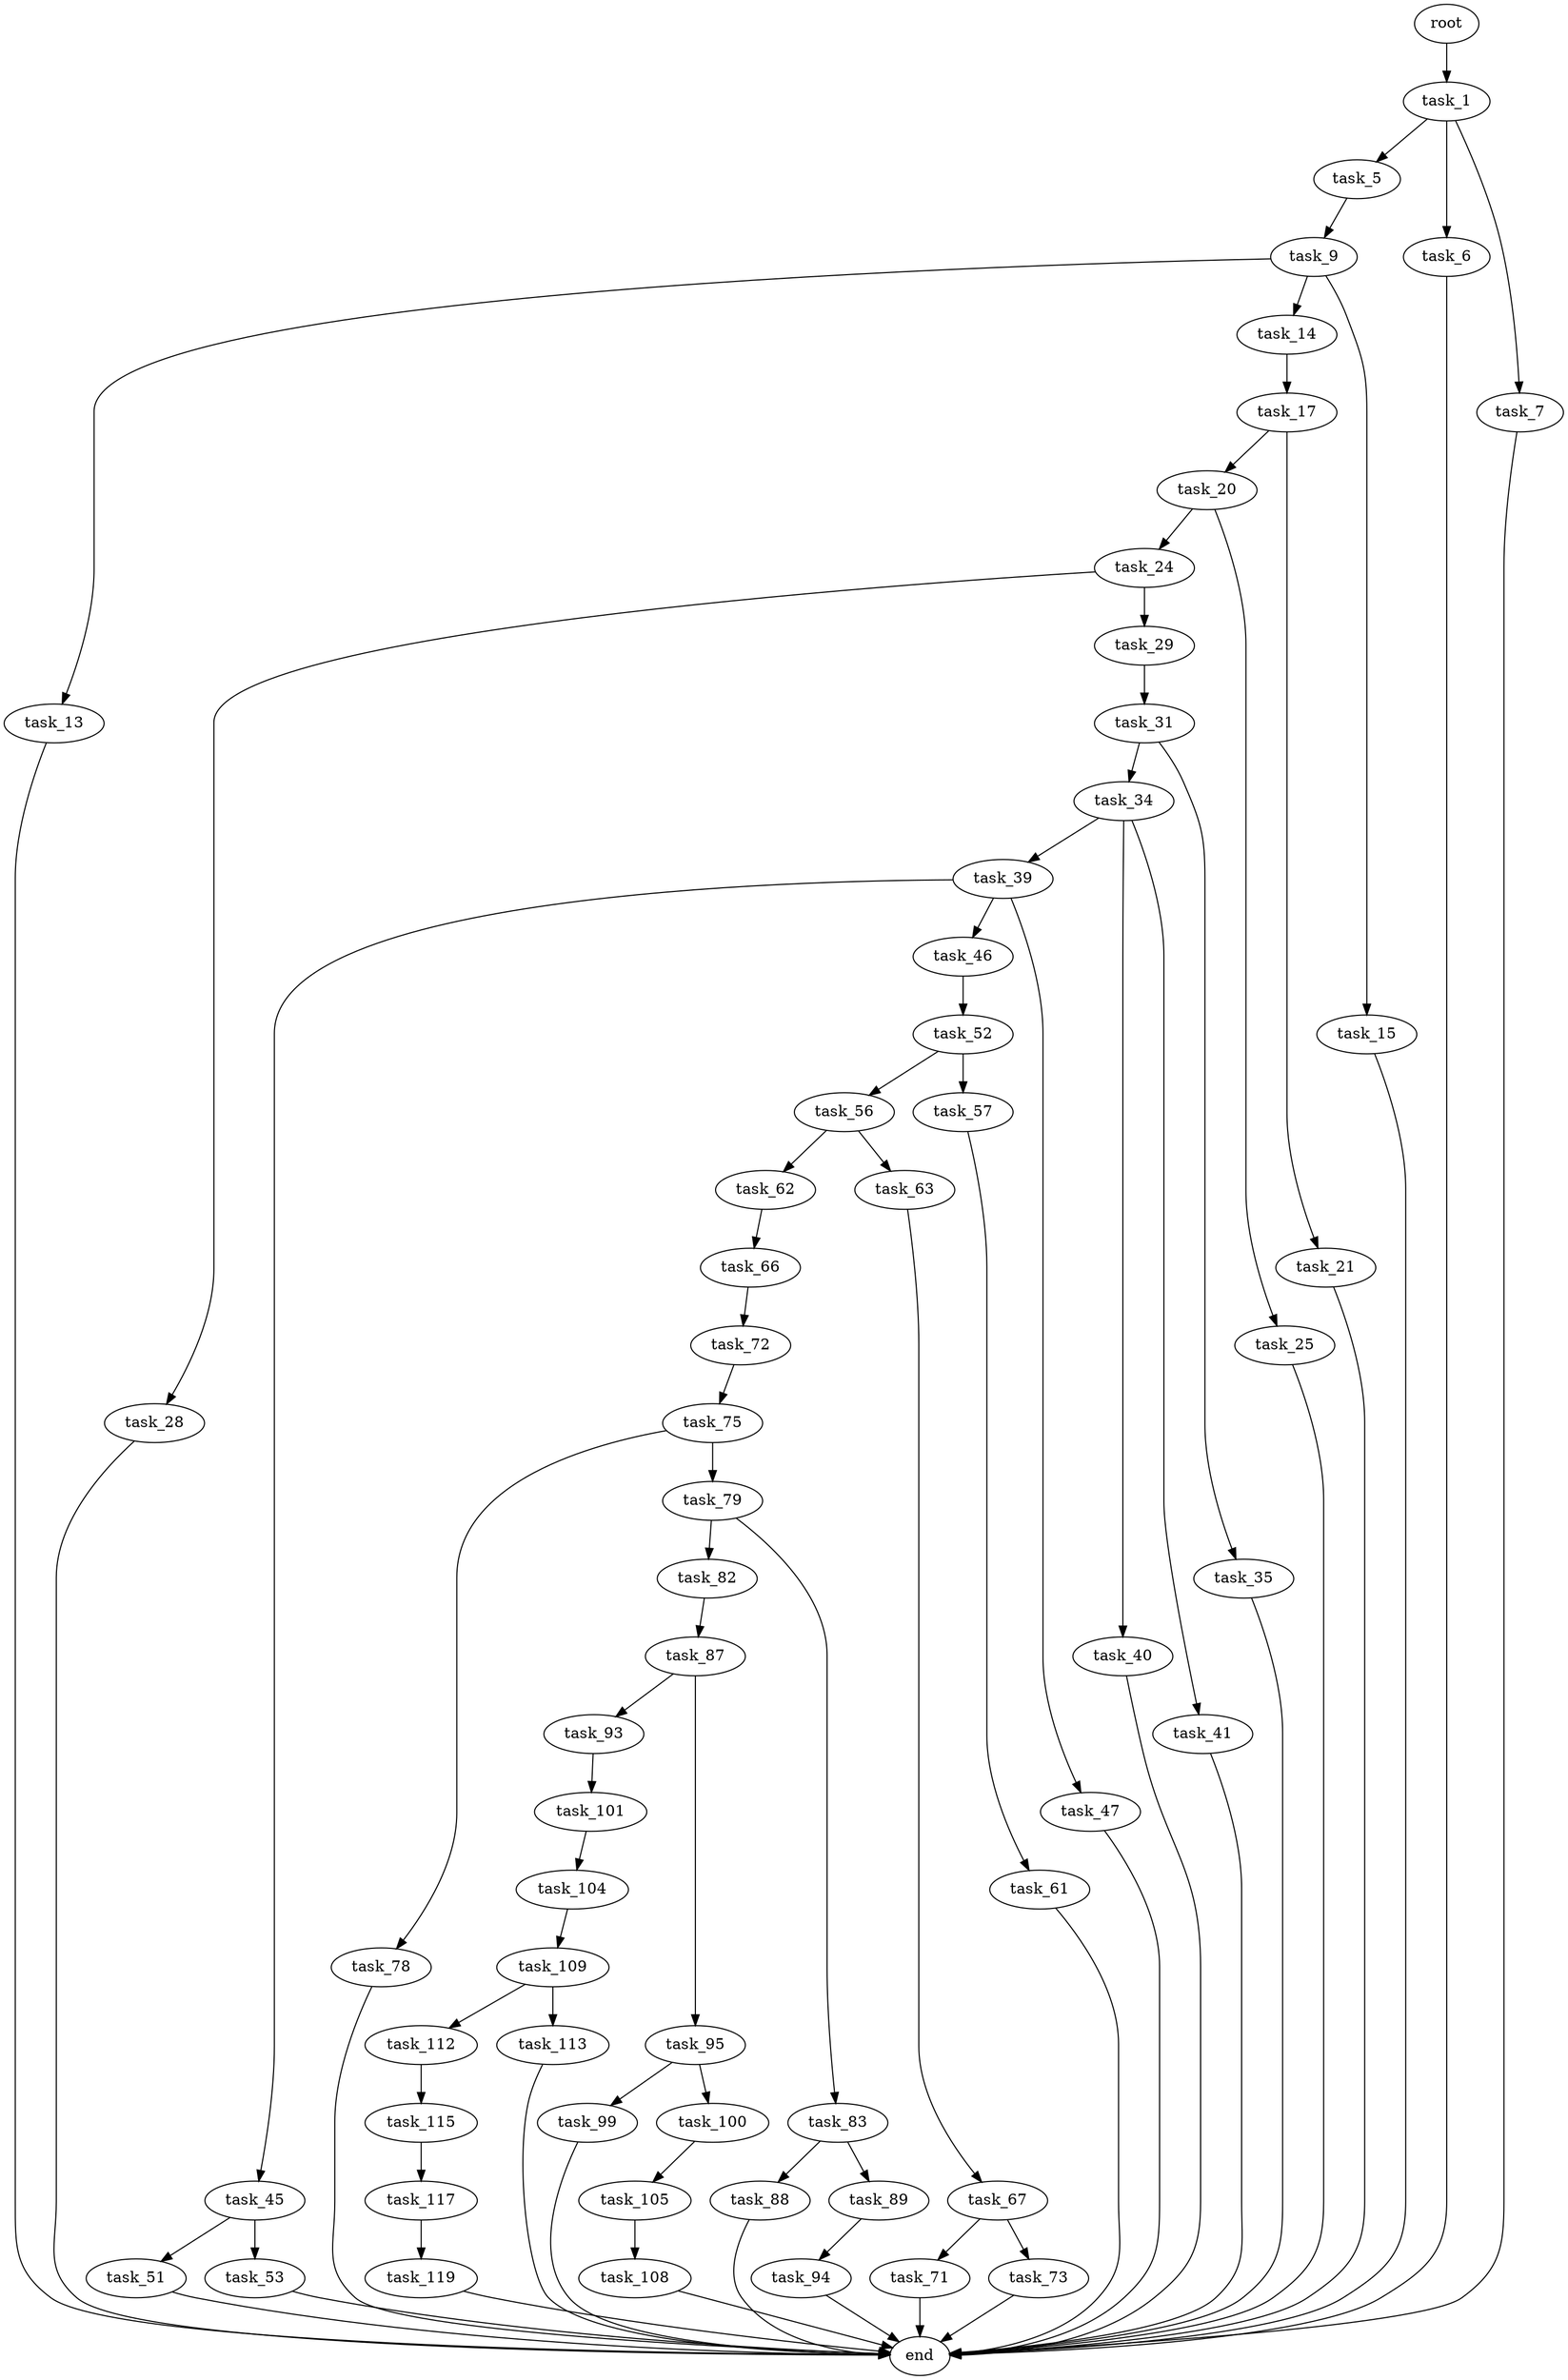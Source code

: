 digraph G {
  root [size="0.000000"];
  task_1 [size="8589934592.000000"];
  task_5 [size="343095532319.000000"];
  task_6 [size="28991029248.000000"];
  task_7 [size="12764302876.000000"];
  task_9 [size="31736115030.000000"];
  end [size="0.000000"];
  task_13 [size="309978976110.000000"];
  task_14 [size="3604094891.000000"];
  task_15 [size="523452058688.000000"];
  task_17 [size="183597839391.000000"];
  task_20 [size="3552987534.000000"];
  task_21 [size="1073741824000.000000"];
  task_24 [size="1345853850.000000"];
  task_25 [size="549755813888.000000"];
  task_28 [size="231928233984.000000"];
  task_29 [size="22626839573.000000"];
  task_31 [size="1073741824000.000000"];
  task_34 [size="231928233984.000000"];
  task_35 [size="282928973875.000000"];
  task_39 [size="4509713946.000000"];
  task_40 [size="8589934592.000000"];
  task_41 [size="17510673922.000000"];
  task_45 [size="602435984035.000000"];
  task_46 [size="112341830604.000000"];
  task_47 [size="782024866234.000000"];
  task_51 [size="542627098711.000000"];
  task_53 [size="467254968781.000000"];
  task_52 [size="8608024957.000000"];
  task_56 [size="4983989830.000000"];
  task_57 [size="782757789696.000000"];
  task_62 [size="624098172.000000"];
  task_63 [size="1073741824000.000000"];
  task_61 [size="231928233984.000000"];
  task_66 [size="33199187925.000000"];
  task_67 [size="782757789696.000000"];
  task_72 [size="782757789696.000000"];
  task_71 [size="11457784162.000000"];
  task_73 [size="368293445632.000000"];
  task_75 [size="4493090864.000000"];
  task_78 [size="549755813888.000000"];
  task_79 [size="19111452449.000000"];
  task_82 [size="8589934592.000000"];
  task_83 [size="153177207969.000000"];
  task_87 [size="782757789696.000000"];
  task_88 [size="6501629552.000000"];
  task_89 [size="1073741824000.000000"];
  task_93 [size="37880412550.000000"];
  task_95 [size="368293445632.000000"];
  task_94 [size="201531429732.000000"];
  task_101 [size="10664306090.000000"];
  task_99 [size="8241368304.000000"];
  task_100 [size="6547358367.000000"];
  task_105 [size="231928233984.000000"];
  task_104 [size="28991029248.000000"];
  task_109 [size="1691002601.000000"];
  task_108 [size="34928286058.000000"];
  task_112 [size="251519909836.000000"];
  task_113 [size="514978740016.000000"];
  task_115 [size="782757789696.000000"];
  task_117 [size="2619610190.000000"];
  task_119 [size="35459311027.000000"];

  root -> task_1 [size="1.000000"];
  task_1 -> task_5 [size="33554432.000000"];
  task_1 -> task_6 [size="33554432.000000"];
  task_1 -> task_7 [size="33554432.000000"];
  task_5 -> task_9 [size="411041792.000000"];
  task_6 -> end [size="1.000000"];
  task_7 -> end [size="1.000000"];
  task_9 -> task_13 [size="536870912.000000"];
  task_9 -> task_14 [size="536870912.000000"];
  task_9 -> task_15 [size="536870912.000000"];
  task_13 -> end [size="1.000000"];
  task_14 -> task_17 [size="301989888.000000"];
  task_15 -> end [size="1.000000"];
  task_17 -> task_20 [size="301989888.000000"];
  task_17 -> task_21 [size="301989888.000000"];
  task_20 -> task_24 [size="134217728.000000"];
  task_20 -> task_25 [size="134217728.000000"];
  task_21 -> end [size="1.000000"];
  task_24 -> task_28 [size="134217728.000000"];
  task_24 -> task_29 [size="134217728.000000"];
  task_25 -> end [size="1.000000"];
  task_28 -> end [size="1.000000"];
  task_29 -> task_31 [size="679477248.000000"];
  task_31 -> task_34 [size="838860800.000000"];
  task_31 -> task_35 [size="838860800.000000"];
  task_34 -> task_39 [size="301989888.000000"];
  task_34 -> task_40 [size="301989888.000000"];
  task_34 -> task_41 [size="301989888.000000"];
  task_35 -> end [size="1.000000"];
  task_39 -> task_45 [size="209715200.000000"];
  task_39 -> task_46 [size="209715200.000000"];
  task_39 -> task_47 [size="209715200.000000"];
  task_40 -> end [size="1.000000"];
  task_41 -> end [size="1.000000"];
  task_45 -> task_51 [size="838860800.000000"];
  task_45 -> task_53 [size="838860800.000000"];
  task_46 -> task_52 [size="134217728.000000"];
  task_47 -> end [size="1.000000"];
  task_51 -> end [size="1.000000"];
  task_53 -> end [size="1.000000"];
  task_52 -> task_56 [size="209715200.000000"];
  task_52 -> task_57 [size="209715200.000000"];
  task_56 -> task_62 [size="134217728.000000"];
  task_56 -> task_63 [size="134217728.000000"];
  task_57 -> task_61 [size="679477248.000000"];
  task_62 -> task_66 [size="33554432.000000"];
  task_63 -> task_67 [size="838860800.000000"];
  task_61 -> end [size="1.000000"];
  task_66 -> task_72 [size="838860800.000000"];
  task_67 -> task_71 [size="679477248.000000"];
  task_67 -> task_73 [size="679477248.000000"];
  task_72 -> task_75 [size="679477248.000000"];
  task_71 -> end [size="1.000000"];
  task_73 -> end [size="1.000000"];
  task_75 -> task_78 [size="75497472.000000"];
  task_75 -> task_79 [size="75497472.000000"];
  task_78 -> end [size="1.000000"];
  task_79 -> task_82 [size="411041792.000000"];
  task_79 -> task_83 [size="411041792.000000"];
  task_82 -> task_87 [size="33554432.000000"];
  task_83 -> task_88 [size="411041792.000000"];
  task_83 -> task_89 [size="411041792.000000"];
  task_87 -> task_93 [size="679477248.000000"];
  task_87 -> task_95 [size="679477248.000000"];
  task_88 -> end [size="1.000000"];
  task_89 -> task_94 [size="838860800.000000"];
  task_93 -> task_101 [size="838860800.000000"];
  task_95 -> task_99 [size="411041792.000000"];
  task_95 -> task_100 [size="411041792.000000"];
  task_94 -> end [size="1.000000"];
  task_101 -> task_104 [size="536870912.000000"];
  task_99 -> end [size="1.000000"];
  task_100 -> task_105 [size="209715200.000000"];
  task_105 -> task_108 [size="301989888.000000"];
  task_104 -> task_109 [size="75497472.000000"];
  task_109 -> task_112 [size="33554432.000000"];
  task_109 -> task_113 [size="33554432.000000"];
  task_108 -> end [size="1.000000"];
  task_112 -> task_115 [size="536870912.000000"];
  task_113 -> end [size="1.000000"];
  task_115 -> task_117 [size="679477248.000000"];
  task_117 -> task_119 [size="134217728.000000"];
  task_119 -> end [size="1.000000"];
}
